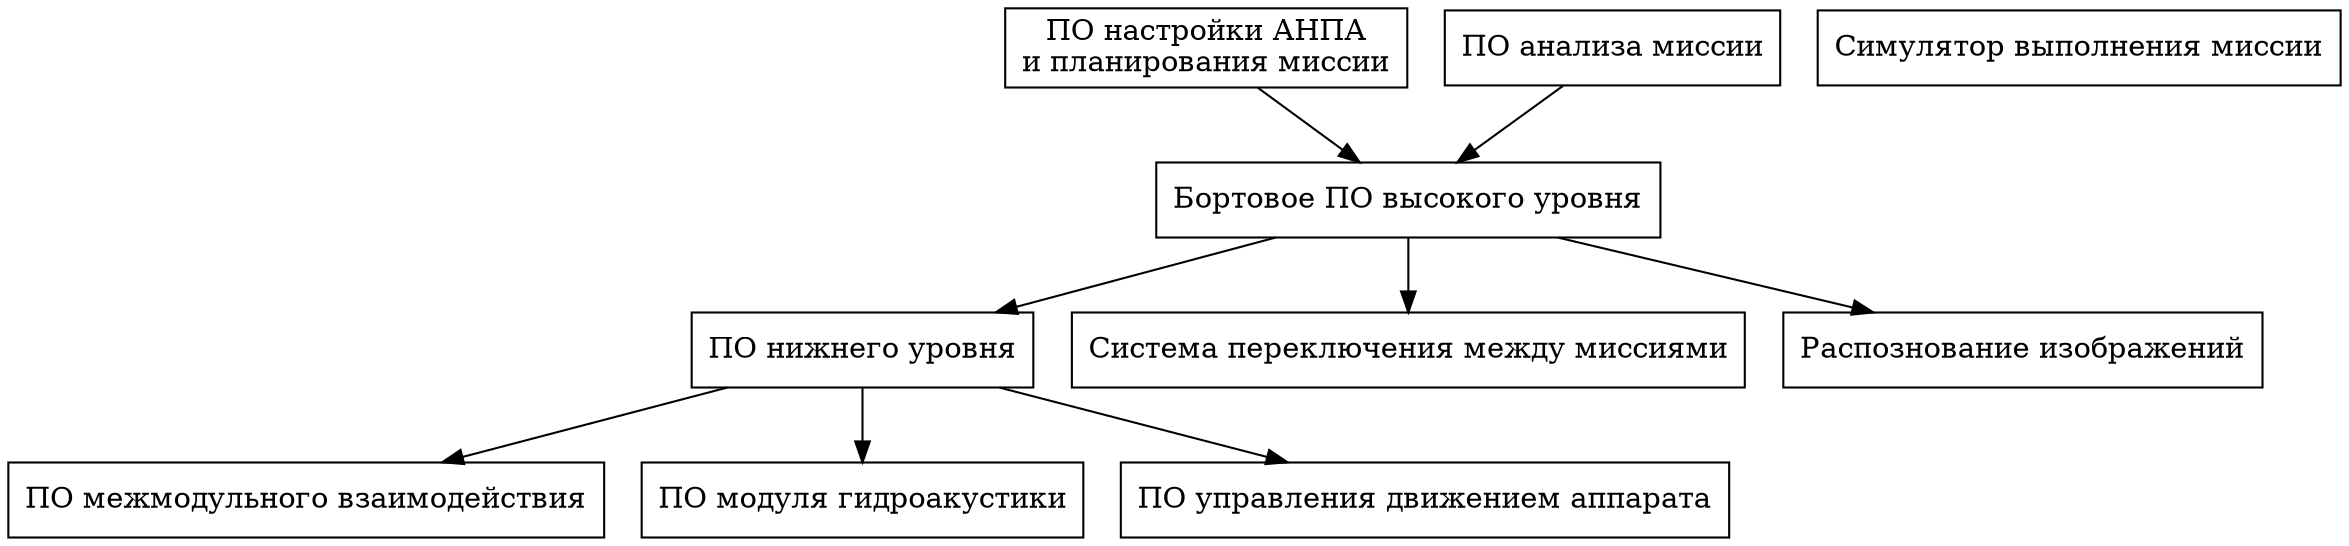 digraph softwarestruct {
  node [shape=rect]
  "ПО настройки АНПА\nи планирования миссии" -> "Бортовое ПО высокого уровня";
  "ПО анализа миссии" -> "Бортовое ПО высокого уровня" ;
  //"ПО позиционирования и поддержания связи" -> "Бортовое ПО высокого уровня"

  "Бортовое ПО высокого уровня" -> "ПО нижнего уровня"; 
  "Бортовое ПО высокого уровня" -> "Система переключения между миссиями"; 
  "Бортовое ПО высокого уровня" -> "Распознование изображений"; 
  "ПО нижнего уровня" -> "ПО межмодульного взаимодействия" ;
  "ПО нижнего уровня" -> "ПО модуля гидроакустики" ;
  "ПО нижнего уровня" -> "ПО управления движением аппарата";
  "Симулятор выполнения миссии"
}
